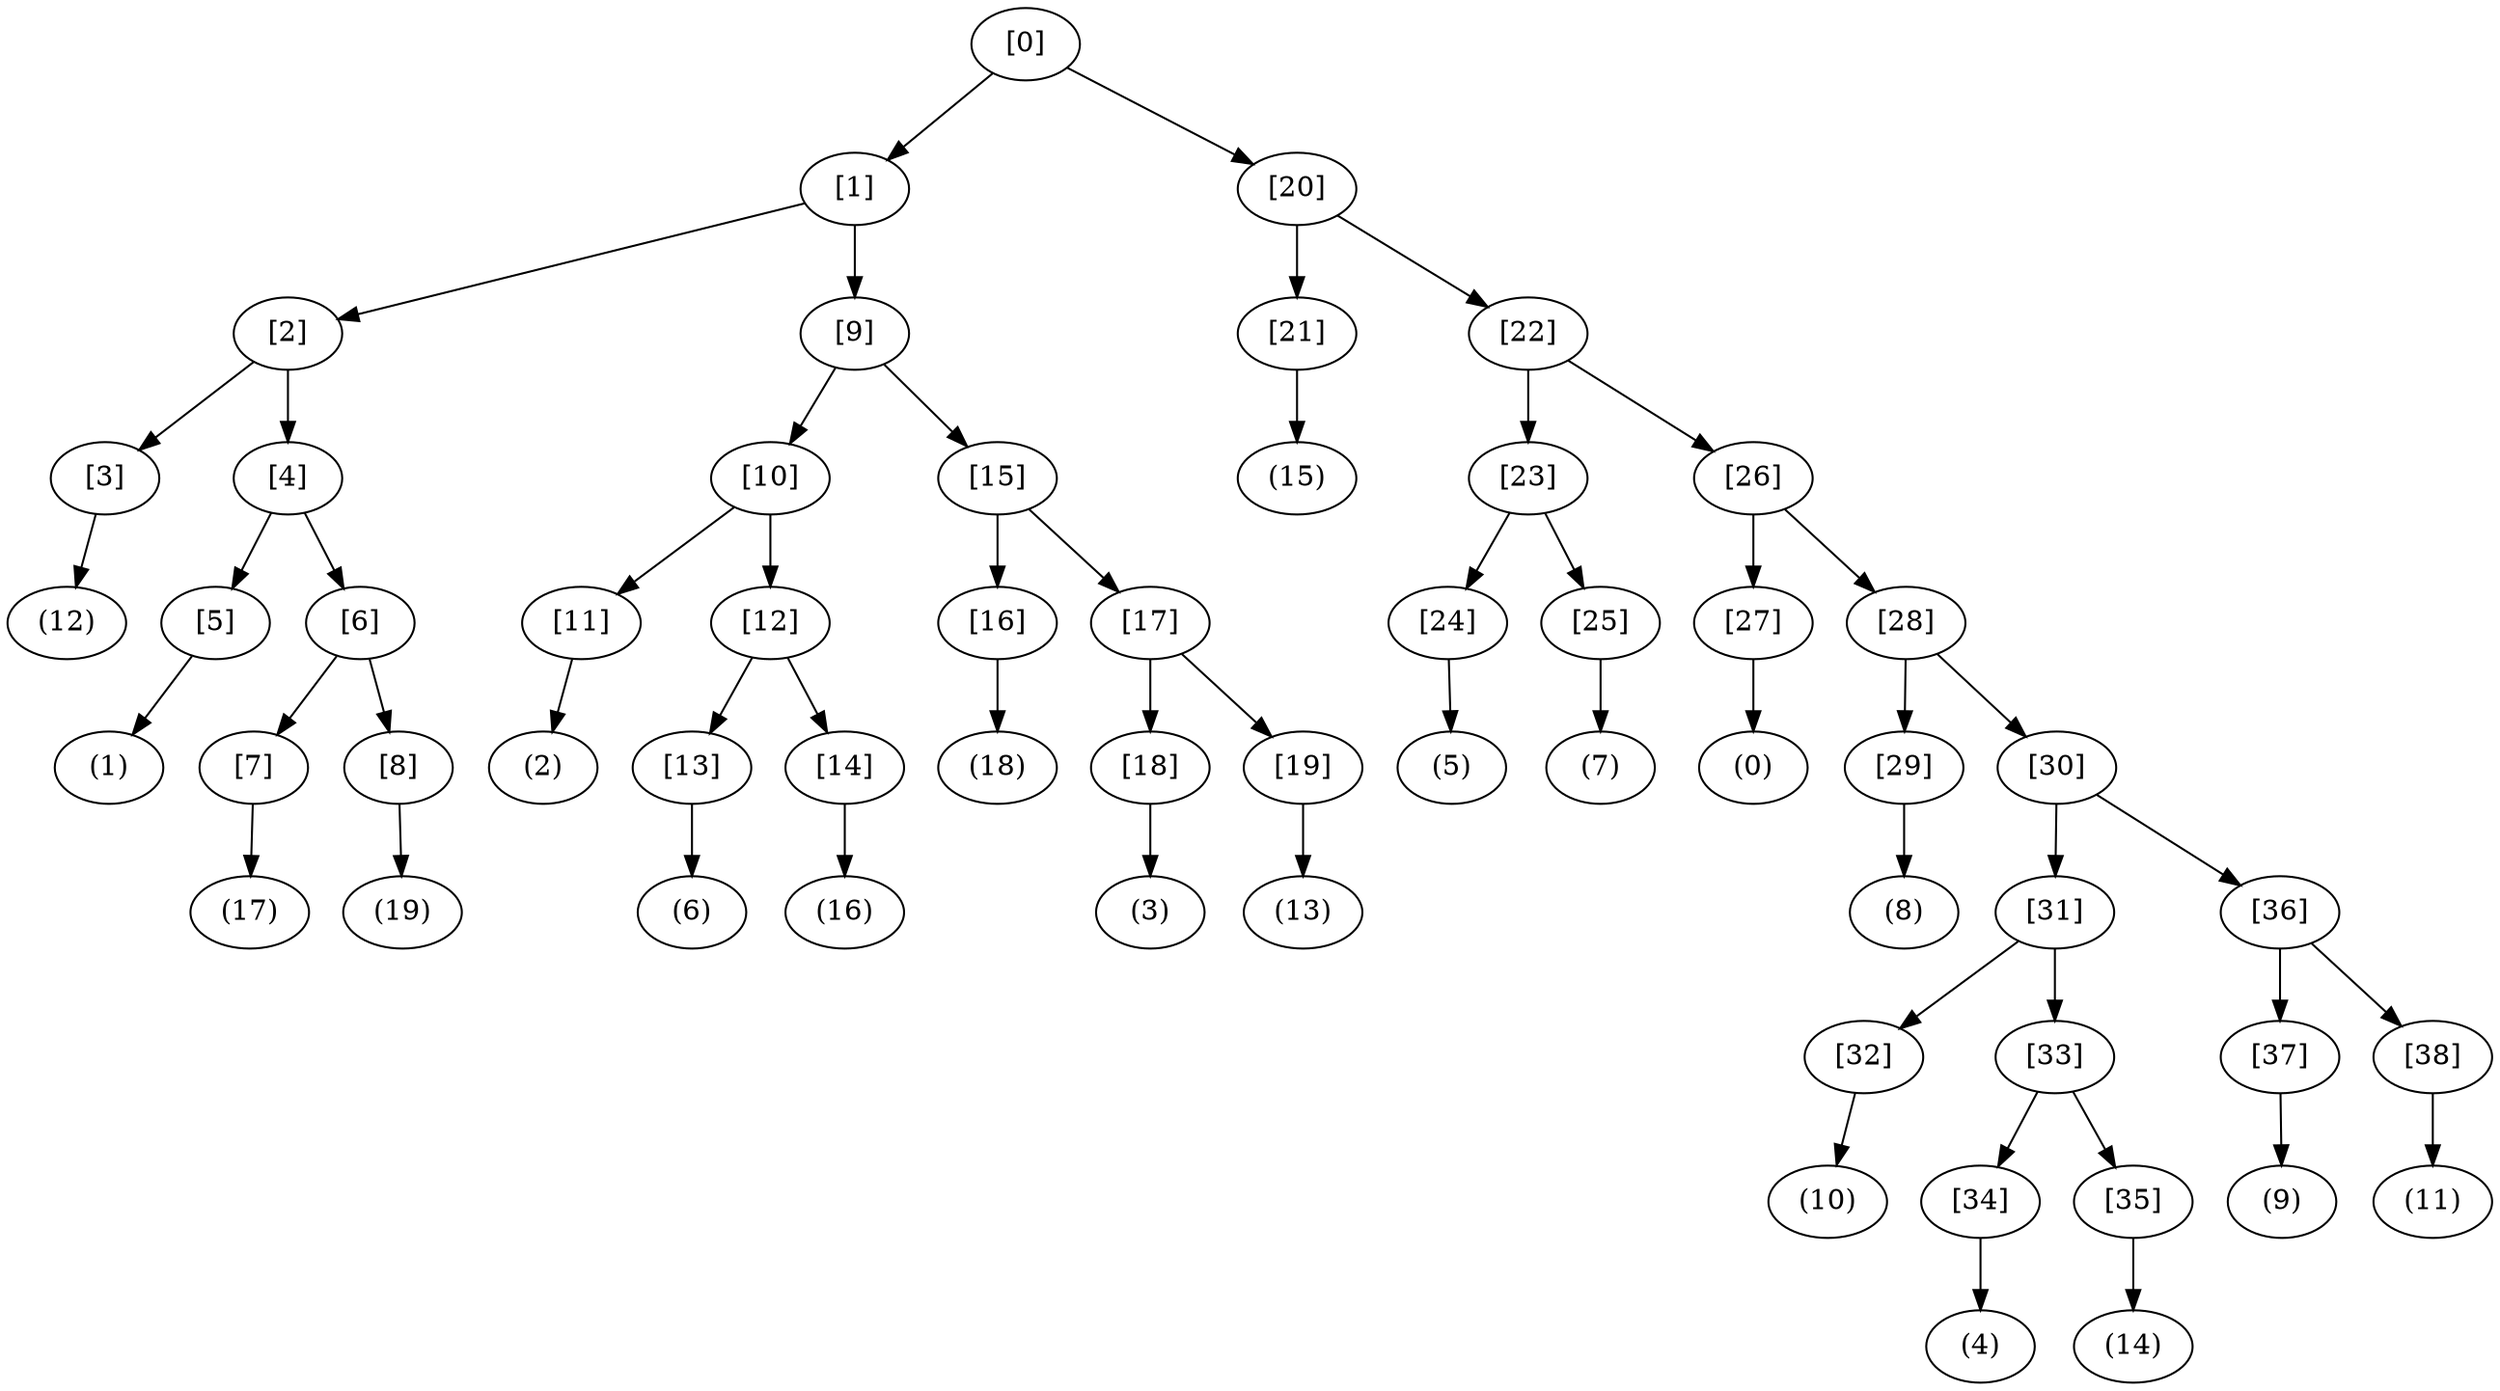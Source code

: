 strict digraph "" {
	"[0]" -> "[1]";
	"[0]" -> "[20]";
	"[1]" -> "[2]";
	"[1]" -> "[9]";
	"[2]" -> "[3]";
	"[2]" -> "[4]";
	"[3]" -> "(12)";
	"[4]" -> "[5]";
	"[4]" -> "[6]";
	"[5]" -> "(1)";
	"[6]" -> "[7]";
	"[6]" -> "[8]";
	"[7]" -> "(17)";
	"[8]" -> "(19)";
	"[9]" -> "[10]";
	"[9]" -> "[15]";
	"[10]" -> "[11]";
	"[10]" -> "[12]";
	"[11]" -> "(2)";
	"[12]" -> "[13]";
	"[12]" -> "[14]";
	"[13]" -> "(6)";
	"[14]" -> "(16)";
	"[15]" -> "[16]";
	"[15]" -> "[17]";
	"[16]" -> "(18)";
	"[17]" -> "[18]";
	"[17]" -> "[19]";
	"[18]" -> "(3)";
	"[19]" -> "(13)";
	"[20]" -> "[21]";
	"[20]" -> "[22]";
	"[21]" -> "(15)";
	"[22]" -> "[23]";
	"[22]" -> "[26]";
	"[23]" -> "[24]";
	"[23]" -> "[25]";
	"[24]" -> "(5)";
	"[25]" -> "(7)";
	"[26]" -> "[27]";
	"[26]" -> "[28]";
	"[27]" -> "(0)";
	"[28]" -> "[29]";
	"[28]" -> "[30]";
	"[29]" -> "(8)";
	"[30]" -> "[31]";
	"[30]" -> "[36]";
	"[31]" -> "[32]";
	"[31]" -> "[33]";
	"[32]" -> "(10)";
	"[33]" -> "[34]";
	"[33]" -> "[35]";
	"[34]" -> "(4)";
	"[35]" -> "(14)";
	"[36]" -> "[37]";
	"[36]" -> "[38]";
	"[37]" -> "(9)";
	"[38]" -> "(11)";
}
